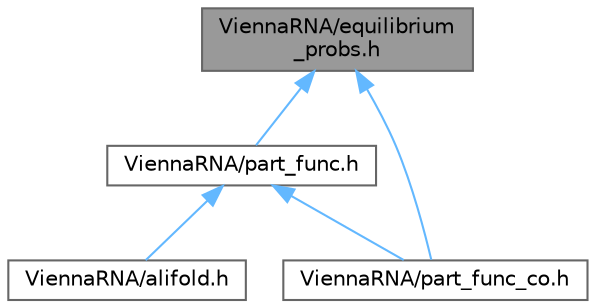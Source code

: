 digraph "ViennaRNA/equilibrium_probs.h"
{
 // INTERACTIVE_SVG=YES
 // LATEX_PDF_SIZE
  bgcolor="transparent";
  edge [fontname=Helvetica,fontsize=10,labelfontname=Helvetica,labelfontsize=10];
  node [fontname=Helvetica,fontsize=10,shape=box,height=0.2,width=0.4];
  Node1 [label="ViennaRNA/equilibrium\l_probs.h",height=0.2,width=0.4,color="gray40", fillcolor="grey60", style="filled", fontcolor="black",tooltip="Equilibrium Probability implementations."];
  Node1 -> Node2 [dir="back",color="steelblue1",style="solid"];
  Node2 [label="ViennaRNA/part_func.h",height=0.2,width=0.4,color="grey40", fillcolor="white", style="filled",URL="$part__func_8h.html",tooltip="Partition function implementations."];
  Node2 -> Node3 [dir="back",color="steelblue1",style="solid"];
  Node3 [label="ViennaRNA/alifold.h",height=0.2,width=0.4,color="grey40", fillcolor="white", style="filled",URL="$alifold_8h.html",tooltip="Functions for comparative structure prediction using RNA sequence alignments."];
  Node2 -> Node4 [dir="back",color="steelblue1",style="solid"];
  Node4 [label="ViennaRNA/part_func_co.h",height=0.2,width=0.4,color="grey40", fillcolor="white", style="filled",URL="$part__func__co_8h.html",tooltip="Partition function for two RNA sequences."];
  Node1 -> Node4 [dir="back",color="steelblue1",style="solid"];
}
